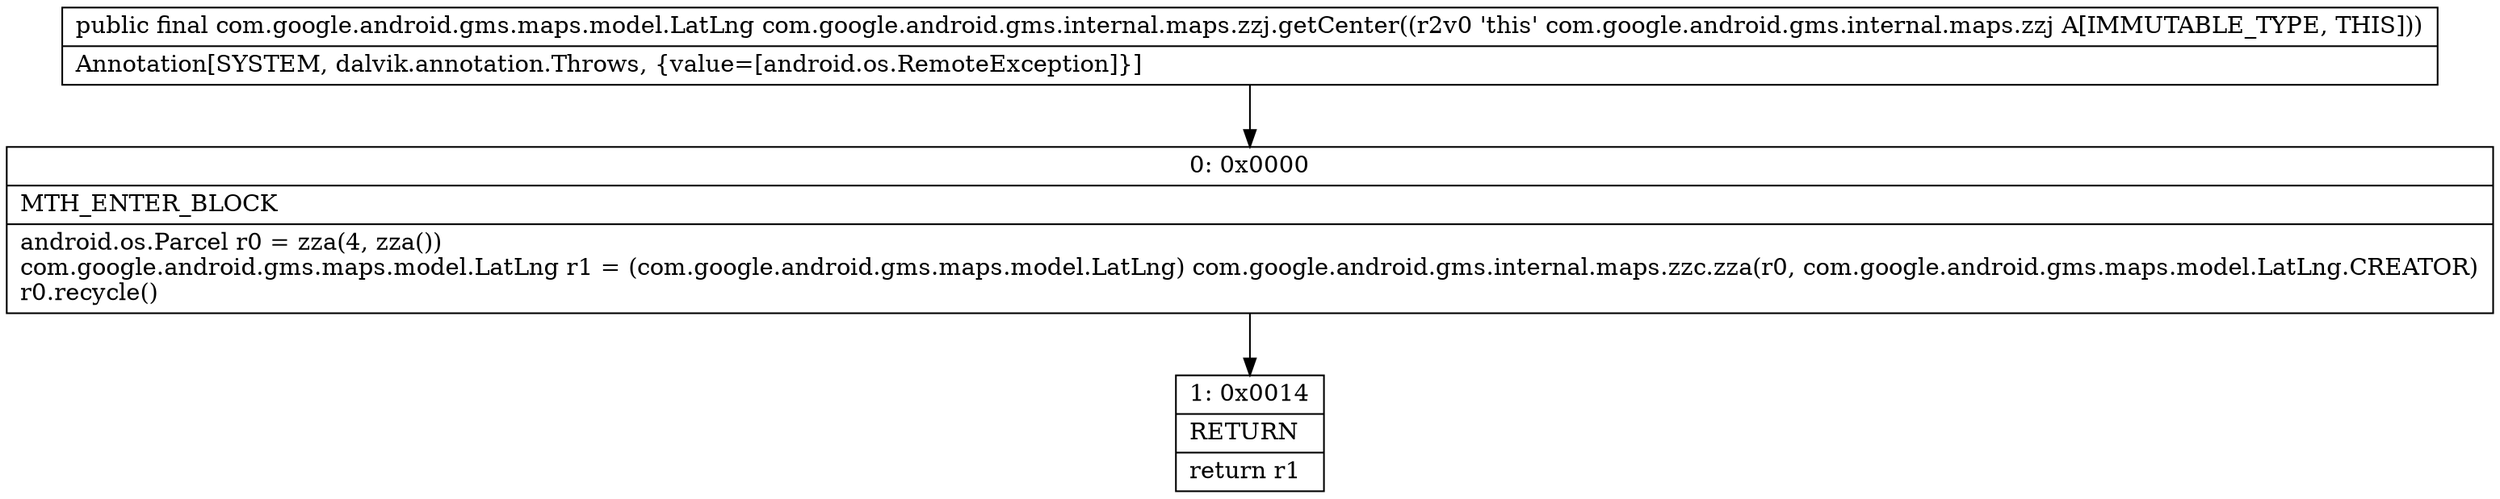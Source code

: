 digraph "CFG forcom.google.android.gms.internal.maps.zzj.getCenter()Lcom\/google\/android\/gms\/maps\/model\/LatLng;" {
Node_0 [shape=record,label="{0\:\ 0x0000|MTH_ENTER_BLOCK\l|android.os.Parcel r0 = zza(4, zza())\lcom.google.android.gms.maps.model.LatLng r1 = (com.google.android.gms.maps.model.LatLng) com.google.android.gms.internal.maps.zzc.zza(r0, com.google.android.gms.maps.model.LatLng.CREATOR)\lr0.recycle()\l}"];
Node_1 [shape=record,label="{1\:\ 0x0014|RETURN\l|return r1\l}"];
MethodNode[shape=record,label="{public final com.google.android.gms.maps.model.LatLng com.google.android.gms.internal.maps.zzj.getCenter((r2v0 'this' com.google.android.gms.internal.maps.zzj A[IMMUTABLE_TYPE, THIS]))  | Annotation[SYSTEM, dalvik.annotation.Throws, \{value=[android.os.RemoteException]\}]\l}"];
MethodNode -> Node_0;
Node_0 -> Node_1;
}

